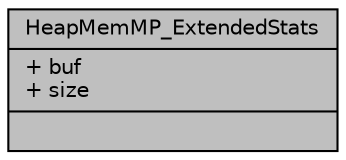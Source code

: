 digraph "HeapMemMP_ExtendedStats"
{
  edge [fontname="Helvetica",fontsize="10",labelfontname="Helvetica",labelfontsize="10"];
  node [fontname="Helvetica",fontsize="10",shape=record];
  Node1 [label="{HeapMemMP_ExtendedStats\n|+ buf\l+ size\l|}",height=0.2,width=0.4,color="black", fillcolor="grey75", style="filled", fontcolor="black"];
}
